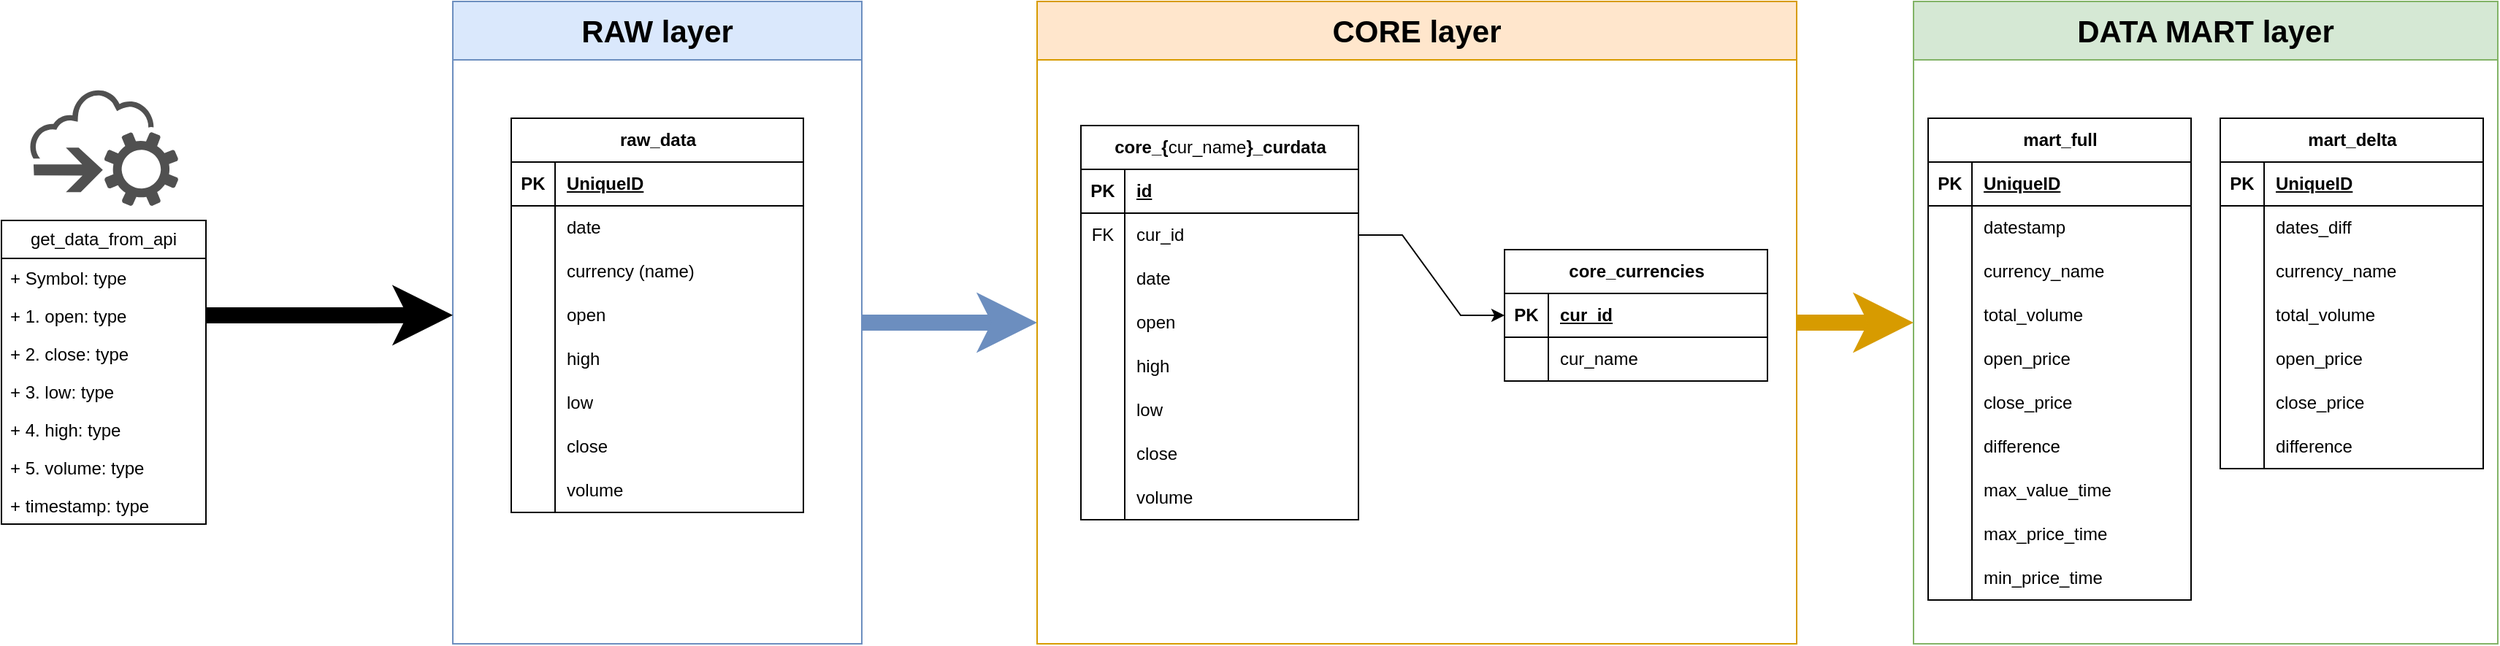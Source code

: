 <mxfile version="22.1.2" type="device">
  <diagram name="Страница — 1" id="b5zz5w-YEEE8z9xOGqKS">
    <mxGraphModel dx="1295" dy="1504" grid="1" gridSize="10" guides="1" tooltips="1" connect="1" arrows="1" fold="1" page="1" pageScale="1" pageWidth="1920" pageHeight="1200" math="0" shadow="0">
      <root>
        <mxCell id="0" />
        <mxCell id="1" parent="0" />
        <mxCell id="YQTd17SHNs6trkJttyia-7" style="edgeStyle=orthogonalEdgeStyle;rounded=0;orthogonalLoop=1;jettySize=auto;html=1;exitX=1;exitY=0.5;exitDx=0;exitDy=0;entryX=0;entryY=0.5;entryDx=0;entryDy=0;strokeWidth=11;fillColor=#dae8fc;strokeColor=#6c8ebf;" parent="1" source="SireVUNRUqu2FQqiMvAA-1" target="SireVUNRUqu2FQqiMvAA-2" edge="1">
          <mxGeometry relative="1" as="geometry" />
        </mxCell>
        <mxCell id="SireVUNRUqu2FQqiMvAA-1" value="&lt;font style=&quot;font-size: 21px;&quot;&gt;RAW layer&lt;/font&gt;" style="swimlane;whiteSpace=wrap;html=1;startSize=40;fillColor=#dae8fc;strokeColor=#6c8ebf;" parent="1" vertex="1">
          <mxGeometry x="400" y="40" width="280" height="440" as="geometry" />
        </mxCell>
        <mxCell id="lc0FMZfwgTsButADoFZ9-5" value="raw_data" style="shape=table;startSize=30;container=1;collapsible=1;childLayout=tableLayout;fixedRows=1;rowLines=0;fontStyle=1;align=center;resizeLast=1;html=1;" vertex="1" parent="SireVUNRUqu2FQqiMvAA-1">
          <mxGeometry x="40" y="80" width="200" height="270" as="geometry" />
        </mxCell>
        <mxCell id="lc0FMZfwgTsButADoFZ9-6" value="" style="shape=tableRow;horizontal=0;startSize=0;swimlaneHead=0;swimlaneBody=0;fillColor=none;collapsible=0;dropTarget=0;points=[[0,0.5],[1,0.5]];portConstraint=eastwest;top=0;left=0;right=0;bottom=1;" vertex="1" parent="lc0FMZfwgTsButADoFZ9-5">
          <mxGeometry y="30" width="200" height="30" as="geometry" />
        </mxCell>
        <mxCell id="lc0FMZfwgTsButADoFZ9-7" value="PK" style="shape=partialRectangle;connectable=0;fillColor=none;top=0;left=0;bottom=0;right=0;fontStyle=1;overflow=hidden;whiteSpace=wrap;html=1;" vertex="1" parent="lc0FMZfwgTsButADoFZ9-6">
          <mxGeometry width="30" height="30" as="geometry">
            <mxRectangle width="30" height="30" as="alternateBounds" />
          </mxGeometry>
        </mxCell>
        <mxCell id="lc0FMZfwgTsButADoFZ9-8" value="UniqueID" style="shape=partialRectangle;connectable=0;fillColor=none;top=0;left=0;bottom=0;right=0;align=left;spacingLeft=6;fontStyle=5;overflow=hidden;whiteSpace=wrap;html=1;" vertex="1" parent="lc0FMZfwgTsButADoFZ9-6">
          <mxGeometry x="30" width="170" height="30" as="geometry">
            <mxRectangle width="170" height="30" as="alternateBounds" />
          </mxGeometry>
        </mxCell>
        <mxCell id="lc0FMZfwgTsButADoFZ9-9" value="" style="shape=tableRow;horizontal=0;startSize=0;swimlaneHead=0;swimlaneBody=0;fillColor=none;collapsible=0;dropTarget=0;points=[[0,0.5],[1,0.5]];portConstraint=eastwest;top=0;left=0;right=0;bottom=0;" vertex="1" parent="lc0FMZfwgTsButADoFZ9-5">
          <mxGeometry y="60" width="200" height="30" as="geometry" />
        </mxCell>
        <mxCell id="lc0FMZfwgTsButADoFZ9-10" value="" style="shape=partialRectangle;connectable=0;fillColor=none;top=0;left=0;bottom=0;right=0;editable=1;overflow=hidden;whiteSpace=wrap;html=1;" vertex="1" parent="lc0FMZfwgTsButADoFZ9-9">
          <mxGeometry width="30" height="30" as="geometry">
            <mxRectangle width="30" height="30" as="alternateBounds" />
          </mxGeometry>
        </mxCell>
        <mxCell id="lc0FMZfwgTsButADoFZ9-11" value="date" style="shape=partialRectangle;connectable=0;fillColor=none;top=0;left=0;bottom=0;right=0;align=left;spacingLeft=6;overflow=hidden;whiteSpace=wrap;html=1;" vertex="1" parent="lc0FMZfwgTsButADoFZ9-9">
          <mxGeometry x="30" width="170" height="30" as="geometry">
            <mxRectangle width="170" height="30" as="alternateBounds" />
          </mxGeometry>
        </mxCell>
        <mxCell id="lc0FMZfwgTsButADoFZ9-12" value="" style="shape=tableRow;horizontal=0;startSize=0;swimlaneHead=0;swimlaneBody=0;fillColor=none;collapsible=0;dropTarget=0;points=[[0,0.5],[1,0.5]];portConstraint=eastwest;top=0;left=0;right=0;bottom=0;" vertex="1" parent="lc0FMZfwgTsButADoFZ9-5">
          <mxGeometry y="90" width="200" height="30" as="geometry" />
        </mxCell>
        <mxCell id="lc0FMZfwgTsButADoFZ9-13" value="" style="shape=partialRectangle;connectable=0;fillColor=none;top=0;left=0;bottom=0;right=0;editable=1;overflow=hidden;whiteSpace=wrap;html=1;" vertex="1" parent="lc0FMZfwgTsButADoFZ9-12">
          <mxGeometry width="30" height="30" as="geometry">
            <mxRectangle width="30" height="30" as="alternateBounds" />
          </mxGeometry>
        </mxCell>
        <mxCell id="lc0FMZfwgTsButADoFZ9-14" value="currency (name)" style="shape=partialRectangle;connectable=0;fillColor=none;top=0;left=0;bottom=0;right=0;align=left;spacingLeft=6;overflow=hidden;whiteSpace=wrap;html=1;" vertex="1" parent="lc0FMZfwgTsButADoFZ9-12">
          <mxGeometry x="30" width="170" height="30" as="geometry">
            <mxRectangle width="170" height="30" as="alternateBounds" />
          </mxGeometry>
        </mxCell>
        <mxCell id="lc0FMZfwgTsButADoFZ9-15" value="" style="shape=tableRow;horizontal=0;startSize=0;swimlaneHead=0;swimlaneBody=0;fillColor=none;collapsible=0;dropTarget=0;points=[[0,0.5],[1,0.5]];portConstraint=eastwest;top=0;left=0;right=0;bottom=0;" vertex="1" parent="lc0FMZfwgTsButADoFZ9-5">
          <mxGeometry y="120" width="200" height="30" as="geometry" />
        </mxCell>
        <mxCell id="lc0FMZfwgTsButADoFZ9-16" value="" style="shape=partialRectangle;connectable=0;fillColor=none;top=0;left=0;bottom=0;right=0;editable=1;overflow=hidden;whiteSpace=wrap;html=1;" vertex="1" parent="lc0FMZfwgTsButADoFZ9-15">
          <mxGeometry width="30" height="30" as="geometry">
            <mxRectangle width="30" height="30" as="alternateBounds" />
          </mxGeometry>
        </mxCell>
        <mxCell id="lc0FMZfwgTsButADoFZ9-17" value="open" style="shape=partialRectangle;connectable=0;fillColor=none;top=0;left=0;bottom=0;right=0;align=left;spacingLeft=6;overflow=hidden;whiteSpace=wrap;html=1;" vertex="1" parent="lc0FMZfwgTsButADoFZ9-15">
          <mxGeometry x="30" width="170" height="30" as="geometry">
            <mxRectangle width="170" height="30" as="alternateBounds" />
          </mxGeometry>
        </mxCell>
        <mxCell id="lc0FMZfwgTsButADoFZ9-18" value="" style="shape=tableRow;horizontal=0;startSize=0;swimlaneHead=0;swimlaneBody=0;fillColor=none;collapsible=0;dropTarget=0;points=[[0,0.5],[1,0.5]];portConstraint=eastwest;top=0;left=0;right=0;bottom=0;" vertex="1" parent="lc0FMZfwgTsButADoFZ9-5">
          <mxGeometry y="150" width="200" height="30" as="geometry" />
        </mxCell>
        <mxCell id="lc0FMZfwgTsButADoFZ9-19" value="" style="shape=partialRectangle;connectable=0;fillColor=none;top=0;left=0;bottom=0;right=0;editable=1;overflow=hidden;whiteSpace=wrap;html=1;" vertex="1" parent="lc0FMZfwgTsButADoFZ9-18">
          <mxGeometry width="30" height="30" as="geometry">
            <mxRectangle width="30" height="30" as="alternateBounds" />
          </mxGeometry>
        </mxCell>
        <mxCell id="lc0FMZfwgTsButADoFZ9-20" value="high" style="shape=partialRectangle;connectable=0;fillColor=none;top=0;left=0;bottom=0;right=0;align=left;spacingLeft=6;overflow=hidden;whiteSpace=wrap;html=1;" vertex="1" parent="lc0FMZfwgTsButADoFZ9-18">
          <mxGeometry x="30" width="170" height="30" as="geometry">
            <mxRectangle width="170" height="30" as="alternateBounds" />
          </mxGeometry>
        </mxCell>
        <mxCell id="lc0FMZfwgTsButADoFZ9-21" value="" style="shape=tableRow;horizontal=0;startSize=0;swimlaneHead=0;swimlaneBody=0;fillColor=none;collapsible=0;dropTarget=0;points=[[0,0.5],[1,0.5]];portConstraint=eastwest;top=0;left=0;right=0;bottom=0;" vertex="1" parent="lc0FMZfwgTsButADoFZ9-5">
          <mxGeometry y="180" width="200" height="30" as="geometry" />
        </mxCell>
        <mxCell id="lc0FMZfwgTsButADoFZ9-22" value="" style="shape=partialRectangle;connectable=0;fillColor=none;top=0;left=0;bottom=0;right=0;editable=1;overflow=hidden;whiteSpace=wrap;html=1;" vertex="1" parent="lc0FMZfwgTsButADoFZ9-21">
          <mxGeometry width="30" height="30" as="geometry">
            <mxRectangle width="30" height="30" as="alternateBounds" />
          </mxGeometry>
        </mxCell>
        <mxCell id="lc0FMZfwgTsButADoFZ9-23" value="low" style="shape=partialRectangle;connectable=0;fillColor=none;top=0;left=0;bottom=0;right=0;align=left;spacingLeft=6;overflow=hidden;whiteSpace=wrap;html=1;" vertex="1" parent="lc0FMZfwgTsButADoFZ9-21">
          <mxGeometry x="30" width="170" height="30" as="geometry">
            <mxRectangle width="170" height="30" as="alternateBounds" />
          </mxGeometry>
        </mxCell>
        <mxCell id="lc0FMZfwgTsButADoFZ9-24" value="" style="shape=tableRow;horizontal=0;startSize=0;swimlaneHead=0;swimlaneBody=0;fillColor=none;collapsible=0;dropTarget=0;points=[[0,0.5],[1,0.5]];portConstraint=eastwest;top=0;left=0;right=0;bottom=0;" vertex="1" parent="lc0FMZfwgTsButADoFZ9-5">
          <mxGeometry y="210" width="200" height="30" as="geometry" />
        </mxCell>
        <mxCell id="lc0FMZfwgTsButADoFZ9-25" value="" style="shape=partialRectangle;connectable=0;fillColor=none;top=0;left=0;bottom=0;right=0;editable=1;overflow=hidden;whiteSpace=wrap;html=1;" vertex="1" parent="lc0FMZfwgTsButADoFZ9-24">
          <mxGeometry width="30" height="30" as="geometry">
            <mxRectangle width="30" height="30" as="alternateBounds" />
          </mxGeometry>
        </mxCell>
        <mxCell id="lc0FMZfwgTsButADoFZ9-26" value="close" style="shape=partialRectangle;connectable=0;fillColor=none;top=0;left=0;bottom=0;right=0;align=left;spacingLeft=6;overflow=hidden;whiteSpace=wrap;html=1;" vertex="1" parent="lc0FMZfwgTsButADoFZ9-24">
          <mxGeometry x="30" width="170" height="30" as="geometry">
            <mxRectangle width="170" height="30" as="alternateBounds" />
          </mxGeometry>
        </mxCell>
        <mxCell id="lc0FMZfwgTsButADoFZ9-27" value="" style="shape=tableRow;horizontal=0;startSize=0;swimlaneHead=0;swimlaneBody=0;fillColor=none;collapsible=0;dropTarget=0;points=[[0,0.5],[1,0.5]];portConstraint=eastwest;top=0;left=0;right=0;bottom=0;" vertex="1" parent="lc0FMZfwgTsButADoFZ9-5">
          <mxGeometry y="240" width="200" height="30" as="geometry" />
        </mxCell>
        <mxCell id="lc0FMZfwgTsButADoFZ9-28" value="" style="shape=partialRectangle;connectable=0;fillColor=none;top=0;left=0;bottom=0;right=0;editable=1;overflow=hidden;whiteSpace=wrap;html=1;" vertex="1" parent="lc0FMZfwgTsButADoFZ9-27">
          <mxGeometry width="30" height="30" as="geometry">
            <mxRectangle width="30" height="30" as="alternateBounds" />
          </mxGeometry>
        </mxCell>
        <mxCell id="lc0FMZfwgTsButADoFZ9-29" value="volume" style="shape=partialRectangle;connectable=0;fillColor=none;top=0;left=0;bottom=0;right=0;align=left;spacingLeft=6;overflow=hidden;whiteSpace=wrap;html=1;" vertex="1" parent="lc0FMZfwgTsButADoFZ9-27">
          <mxGeometry x="30" width="170" height="30" as="geometry">
            <mxRectangle width="170" height="30" as="alternateBounds" />
          </mxGeometry>
        </mxCell>
        <mxCell id="YQTd17SHNs6trkJttyia-8" style="edgeStyle=orthogonalEdgeStyle;rounded=0;orthogonalLoop=1;jettySize=auto;html=1;exitX=1;exitY=0.5;exitDx=0;exitDy=0;entryX=0;entryY=0.5;entryDx=0;entryDy=0;fillColor=#ffe6cc;strokeColor=#d79b00;strokeWidth=11;" parent="1" source="SireVUNRUqu2FQqiMvAA-2" target="SireVUNRUqu2FQqiMvAA-3" edge="1">
          <mxGeometry relative="1" as="geometry" />
        </mxCell>
        <mxCell id="SireVUNRUqu2FQqiMvAA-2" value="&lt;font style=&quot;font-size: 21px;&quot;&gt;CORE layer&lt;/font&gt;" style="swimlane;whiteSpace=wrap;html=1;startSize=40;fillColor=#ffe6cc;strokeColor=#d79b00;" parent="1" vertex="1">
          <mxGeometry x="800" y="40" width="520" height="440" as="geometry" />
        </mxCell>
        <mxCell id="lc0FMZfwgTsButADoFZ9-30" value="core_currencies" style="shape=table;startSize=30;container=1;collapsible=1;childLayout=tableLayout;fixedRows=1;rowLines=0;fontStyle=1;align=center;resizeLast=1;html=1;" vertex="1" parent="SireVUNRUqu2FQqiMvAA-2">
          <mxGeometry x="320" y="170" width="180" height="90" as="geometry" />
        </mxCell>
        <mxCell id="lc0FMZfwgTsButADoFZ9-31" value="" style="shape=tableRow;horizontal=0;startSize=0;swimlaneHead=0;swimlaneBody=0;fillColor=none;collapsible=0;dropTarget=0;points=[[0,0.5],[1,0.5]];portConstraint=eastwest;top=0;left=0;right=0;bottom=1;" vertex="1" parent="lc0FMZfwgTsButADoFZ9-30">
          <mxGeometry y="30" width="180" height="30" as="geometry" />
        </mxCell>
        <mxCell id="lc0FMZfwgTsButADoFZ9-32" value="PK" style="shape=partialRectangle;connectable=0;fillColor=none;top=0;left=0;bottom=0;right=0;fontStyle=1;overflow=hidden;whiteSpace=wrap;html=1;" vertex="1" parent="lc0FMZfwgTsButADoFZ9-31">
          <mxGeometry width="30" height="30" as="geometry">
            <mxRectangle width="30" height="30" as="alternateBounds" />
          </mxGeometry>
        </mxCell>
        <mxCell id="lc0FMZfwgTsButADoFZ9-33" value="cur_id" style="shape=partialRectangle;connectable=0;fillColor=none;top=0;left=0;bottom=0;right=0;align=left;spacingLeft=6;fontStyle=5;overflow=hidden;whiteSpace=wrap;html=1;" vertex="1" parent="lc0FMZfwgTsButADoFZ9-31">
          <mxGeometry x="30" width="150" height="30" as="geometry">
            <mxRectangle width="150" height="30" as="alternateBounds" />
          </mxGeometry>
        </mxCell>
        <mxCell id="lc0FMZfwgTsButADoFZ9-34" value="" style="shape=tableRow;horizontal=0;startSize=0;swimlaneHead=0;swimlaneBody=0;fillColor=none;collapsible=0;dropTarget=0;points=[[0,0.5],[1,0.5]];portConstraint=eastwest;top=0;left=0;right=0;bottom=0;" vertex="1" parent="lc0FMZfwgTsButADoFZ9-30">
          <mxGeometry y="60" width="180" height="30" as="geometry" />
        </mxCell>
        <mxCell id="lc0FMZfwgTsButADoFZ9-35" value="" style="shape=partialRectangle;connectable=0;fillColor=none;top=0;left=0;bottom=0;right=0;editable=1;overflow=hidden;whiteSpace=wrap;html=1;" vertex="1" parent="lc0FMZfwgTsButADoFZ9-34">
          <mxGeometry width="30" height="30" as="geometry">
            <mxRectangle width="30" height="30" as="alternateBounds" />
          </mxGeometry>
        </mxCell>
        <mxCell id="lc0FMZfwgTsButADoFZ9-36" value="cur_name" style="shape=partialRectangle;connectable=0;fillColor=none;top=0;left=0;bottom=0;right=0;align=left;spacingLeft=6;overflow=hidden;whiteSpace=wrap;html=1;" vertex="1" parent="lc0FMZfwgTsButADoFZ9-34">
          <mxGeometry x="30" width="150" height="30" as="geometry">
            <mxRectangle width="150" height="30" as="alternateBounds" />
          </mxGeometry>
        </mxCell>
        <mxCell id="lc0FMZfwgTsButADoFZ9-43" value="core_{&lt;span style=&quot;font-weight: normal;&quot;&gt;cur_name&lt;/span&gt;}_curdata" style="shape=table;startSize=30;container=1;collapsible=1;childLayout=tableLayout;fixedRows=1;rowLines=0;fontStyle=1;align=center;resizeLast=1;html=1;" vertex="1" parent="SireVUNRUqu2FQqiMvAA-2">
          <mxGeometry x="30" y="85" width="190" height="270" as="geometry" />
        </mxCell>
        <mxCell id="lc0FMZfwgTsButADoFZ9-44" value="" style="shape=tableRow;horizontal=0;startSize=0;swimlaneHead=0;swimlaneBody=0;fillColor=none;collapsible=0;dropTarget=0;points=[[0,0.5],[1,0.5]];portConstraint=eastwest;top=0;left=0;right=0;bottom=1;" vertex="1" parent="lc0FMZfwgTsButADoFZ9-43">
          <mxGeometry y="30" width="190" height="30" as="geometry" />
        </mxCell>
        <mxCell id="lc0FMZfwgTsButADoFZ9-45" value="PK" style="shape=partialRectangle;connectable=0;fillColor=none;top=0;left=0;bottom=0;right=0;fontStyle=1;overflow=hidden;whiteSpace=wrap;html=1;" vertex="1" parent="lc0FMZfwgTsButADoFZ9-44">
          <mxGeometry width="30" height="30" as="geometry">
            <mxRectangle width="30" height="30" as="alternateBounds" />
          </mxGeometry>
        </mxCell>
        <mxCell id="lc0FMZfwgTsButADoFZ9-46" value="id" style="shape=partialRectangle;connectable=0;fillColor=none;top=0;left=0;bottom=0;right=0;align=left;spacingLeft=6;fontStyle=5;overflow=hidden;whiteSpace=wrap;html=1;" vertex="1" parent="lc0FMZfwgTsButADoFZ9-44">
          <mxGeometry x="30" width="160" height="30" as="geometry">
            <mxRectangle width="160" height="30" as="alternateBounds" />
          </mxGeometry>
        </mxCell>
        <mxCell id="lc0FMZfwgTsButADoFZ9-47" value="" style="shape=tableRow;horizontal=0;startSize=0;swimlaneHead=0;swimlaneBody=0;fillColor=none;collapsible=0;dropTarget=0;points=[[0,0.5],[1,0.5]];portConstraint=eastwest;top=0;left=0;right=0;bottom=0;" vertex="1" parent="lc0FMZfwgTsButADoFZ9-43">
          <mxGeometry y="60" width="190" height="30" as="geometry" />
        </mxCell>
        <mxCell id="lc0FMZfwgTsButADoFZ9-48" value="FK" style="shape=partialRectangle;connectable=0;fillColor=none;top=0;left=0;bottom=0;right=0;editable=1;overflow=hidden;whiteSpace=wrap;html=1;" vertex="1" parent="lc0FMZfwgTsButADoFZ9-47">
          <mxGeometry width="30" height="30" as="geometry">
            <mxRectangle width="30" height="30" as="alternateBounds" />
          </mxGeometry>
        </mxCell>
        <mxCell id="lc0FMZfwgTsButADoFZ9-49" value="cur_id" style="shape=partialRectangle;connectable=0;fillColor=none;top=0;left=0;bottom=0;right=0;align=left;spacingLeft=6;overflow=hidden;whiteSpace=wrap;html=1;" vertex="1" parent="lc0FMZfwgTsButADoFZ9-47">
          <mxGeometry x="30" width="160" height="30" as="geometry">
            <mxRectangle width="160" height="30" as="alternateBounds" />
          </mxGeometry>
        </mxCell>
        <mxCell id="lc0FMZfwgTsButADoFZ9-50" value="" style="shape=tableRow;horizontal=0;startSize=0;swimlaneHead=0;swimlaneBody=0;fillColor=none;collapsible=0;dropTarget=0;points=[[0,0.5],[1,0.5]];portConstraint=eastwest;top=0;left=0;right=0;bottom=0;" vertex="1" parent="lc0FMZfwgTsButADoFZ9-43">
          <mxGeometry y="90" width="190" height="30" as="geometry" />
        </mxCell>
        <mxCell id="lc0FMZfwgTsButADoFZ9-51" value="" style="shape=partialRectangle;connectable=0;fillColor=none;top=0;left=0;bottom=0;right=0;editable=1;overflow=hidden;whiteSpace=wrap;html=1;" vertex="1" parent="lc0FMZfwgTsButADoFZ9-50">
          <mxGeometry width="30" height="30" as="geometry">
            <mxRectangle width="30" height="30" as="alternateBounds" />
          </mxGeometry>
        </mxCell>
        <mxCell id="lc0FMZfwgTsButADoFZ9-52" value="date" style="shape=partialRectangle;connectable=0;fillColor=none;top=0;left=0;bottom=0;right=0;align=left;spacingLeft=6;overflow=hidden;whiteSpace=wrap;html=1;" vertex="1" parent="lc0FMZfwgTsButADoFZ9-50">
          <mxGeometry x="30" width="160" height="30" as="geometry">
            <mxRectangle width="160" height="30" as="alternateBounds" />
          </mxGeometry>
        </mxCell>
        <mxCell id="lc0FMZfwgTsButADoFZ9-53" value="" style="shape=tableRow;horizontal=0;startSize=0;swimlaneHead=0;swimlaneBody=0;fillColor=none;collapsible=0;dropTarget=0;points=[[0,0.5],[1,0.5]];portConstraint=eastwest;top=0;left=0;right=0;bottom=0;" vertex="1" parent="lc0FMZfwgTsButADoFZ9-43">
          <mxGeometry y="120" width="190" height="30" as="geometry" />
        </mxCell>
        <mxCell id="lc0FMZfwgTsButADoFZ9-54" value="" style="shape=partialRectangle;connectable=0;fillColor=none;top=0;left=0;bottom=0;right=0;editable=1;overflow=hidden;whiteSpace=wrap;html=1;" vertex="1" parent="lc0FMZfwgTsButADoFZ9-53">
          <mxGeometry width="30" height="30" as="geometry">
            <mxRectangle width="30" height="30" as="alternateBounds" />
          </mxGeometry>
        </mxCell>
        <mxCell id="lc0FMZfwgTsButADoFZ9-55" value="open" style="shape=partialRectangle;connectable=0;fillColor=none;top=0;left=0;bottom=0;right=0;align=left;spacingLeft=6;overflow=hidden;whiteSpace=wrap;html=1;" vertex="1" parent="lc0FMZfwgTsButADoFZ9-53">
          <mxGeometry x="30" width="160" height="30" as="geometry">
            <mxRectangle width="160" height="30" as="alternateBounds" />
          </mxGeometry>
        </mxCell>
        <mxCell id="lc0FMZfwgTsButADoFZ9-56" value="" style="shape=tableRow;horizontal=0;startSize=0;swimlaneHead=0;swimlaneBody=0;fillColor=none;collapsible=0;dropTarget=0;points=[[0,0.5],[1,0.5]];portConstraint=eastwest;top=0;left=0;right=0;bottom=0;" vertex="1" parent="lc0FMZfwgTsButADoFZ9-43">
          <mxGeometry y="150" width="190" height="30" as="geometry" />
        </mxCell>
        <mxCell id="lc0FMZfwgTsButADoFZ9-57" value="" style="shape=partialRectangle;connectable=0;fillColor=none;top=0;left=0;bottom=0;right=0;editable=1;overflow=hidden;whiteSpace=wrap;html=1;" vertex="1" parent="lc0FMZfwgTsButADoFZ9-56">
          <mxGeometry width="30" height="30" as="geometry">
            <mxRectangle width="30" height="30" as="alternateBounds" />
          </mxGeometry>
        </mxCell>
        <mxCell id="lc0FMZfwgTsButADoFZ9-58" value="high" style="shape=partialRectangle;connectable=0;fillColor=none;top=0;left=0;bottom=0;right=0;align=left;spacingLeft=6;overflow=hidden;whiteSpace=wrap;html=1;" vertex="1" parent="lc0FMZfwgTsButADoFZ9-56">
          <mxGeometry x="30" width="160" height="30" as="geometry">
            <mxRectangle width="160" height="30" as="alternateBounds" />
          </mxGeometry>
        </mxCell>
        <mxCell id="lc0FMZfwgTsButADoFZ9-59" value="" style="shape=tableRow;horizontal=0;startSize=0;swimlaneHead=0;swimlaneBody=0;fillColor=none;collapsible=0;dropTarget=0;points=[[0,0.5],[1,0.5]];portConstraint=eastwest;top=0;left=0;right=0;bottom=0;" vertex="1" parent="lc0FMZfwgTsButADoFZ9-43">
          <mxGeometry y="180" width="190" height="30" as="geometry" />
        </mxCell>
        <mxCell id="lc0FMZfwgTsButADoFZ9-60" value="" style="shape=partialRectangle;connectable=0;fillColor=none;top=0;left=0;bottom=0;right=0;editable=1;overflow=hidden;whiteSpace=wrap;html=1;" vertex="1" parent="lc0FMZfwgTsButADoFZ9-59">
          <mxGeometry width="30" height="30" as="geometry">
            <mxRectangle width="30" height="30" as="alternateBounds" />
          </mxGeometry>
        </mxCell>
        <mxCell id="lc0FMZfwgTsButADoFZ9-61" value="low" style="shape=partialRectangle;connectable=0;fillColor=none;top=0;left=0;bottom=0;right=0;align=left;spacingLeft=6;overflow=hidden;whiteSpace=wrap;html=1;" vertex="1" parent="lc0FMZfwgTsButADoFZ9-59">
          <mxGeometry x="30" width="160" height="30" as="geometry">
            <mxRectangle width="160" height="30" as="alternateBounds" />
          </mxGeometry>
        </mxCell>
        <mxCell id="lc0FMZfwgTsButADoFZ9-62" value="" style="shape=tableRow;horizontal=0;startSize=0;swimlaneHead=0;swimlaneBody=0;fillColor=none;collapsible=0;dropTarget=0;points=[[0,0.5],[1,0.5]];portConstraint=eastwest;top=0;left=0;right=0;bottom=0;" vertex="1" parent="lc0FMZfwgTsButADoFZ9-43">
          <mxGeometry y="210" width="190" height="30" as="geometry" />
        </mxCell>
        <mxCell id="lc0FMZfwgTsButADoFZ9-63" value="" style="shape=partialRectangle;connectable=0;fillColor=none;top=0;left=0;bottom=0;right=0;editable=1;overflow=hidden;whiteSpace=wrap;html=1;" vertex="1" parent="lc0FMZfwgTsButADoFZ9-62">
          <mxGeometry width="30" height="30" as="geometry">
            <mxRectangle width="30" height="30" as="alternateBounds" />
          </mxGeometry>
        </mxCell>
        <mxCell id="lc0FMZfwgTsButADoFZ9-64" value="close" style="shape=partialRectangle;connectable=0;fillColor=none;top=0;left=0;bottom=0;right=0;align=left;spacingLeft=6;overflow=hidden;whiteSpace=wrap;html=1;" vertex="1" parent="lc0FMZfwgTsButADoFZ9-62">
          <mxGeometry x="30" width="160" height="30" as="geometry">
            <mxRectangle width="160" height="30" as="alternateBounds" />
          </mxGeometry>
        </mxCell>
        <mxCell id="lc0FMZfwgTsButADoFZ9-65" value="" style="shape=tableRow;horizontal=0;startSize=0;swimlaneHead=0;swimlaneBody=0;fillColor=none;collapsible=0;dropTarget=0;points=[[0,0.5],[1,0.5]];portConstraint=eastwest;top=0;left=0;right=0;bottom=0;" vertex="1" parent="lc0FMZfwgTsButADoFZ9-43">
          <mxGeometry y="240" width="190" height="30" as="geometry" />
        </mxCell>
        <mxCell id="lc0FMZfwgTsButADoFZ9-66" value="" style="shape=partialRectangle;connectable=0;fillColor=none;top=0;left=0;bottom=0;right=0;editable=1;overflow=hidden;whiteSpace=wrap;html=1;" vertex="1" parent="lc0FMZfwgTsButADoFZ9-65">
          <mxGeometry width="30" height="30" as="geometry">
            <mxRectangle width="30" height="30" as="alternateBounds" />
          </mxGeometry>
        </mxCell>
        <mxCell id="lc0FMZfwgTsButADoFZ9-67" value="volume" style="shape=partialRectangle;connectable=0;fillColor=none;top=0;left=0;bottom=0;right=0;align=left;spacingLeft=6;overflow=hidden;whiteSpace=wrap;html=1;" vertex="1" parent="lc0FMZfwgTsButADoFZ9-65">
          <mxGeometry x="30" width="160" height="30" as="geometry">
            <mxRectangle width="160" height="30" as="alternateBounds" />
          </mxGeometry>
        </mxCell>
        <mxCell id="lc0FMZfwgTsButADoFZ9-68" style="edgeStyle=entityRelationEdgeStyle;rounded=0;orthogonalLoop=1;jettySize=auto;html=1;exitX=1;exitY=0.5;exitDx=0;exitDy=0;entryX=0;entryY=0.5;entryDx=0;entryDy=0;" edge="1" parent="SireVUNRUqu2FQqiMvAA-2" source="lc0FMZfwgTsButADoFZ9-47" target="lc0FMZfwgTsButADoFZ9-31">
          <mxGeometry relative="1" as="geometry" />
        </mxCell>
        <mxCell id="SireVUNRUqu2FQqiMvAA-3" value="&lt;font style=&quot;font-size: 21px;&quot;&gt;DATA MART layer&lt;/font&gt;" style="swimlane;whiteSpace=wrap;html=1;startSize=40;fillColor=#d5e8d4;strokeColor=#82b366;" parent="1" vertex="1">
          <mxGeometry x="1400" y="40" width="400" height="440" as="geometry" />
        </mxCell>
        <mxCell id="lc0FMZfwgTsButADoFZ9-69" value="mart_full" style="shape=table;startSize=30;container=1;collapsible=1;childLayout=tableLayout;fixedRows=1;rowLines=0;fontStyle=1;align=center;resizeLast=1;html=1;" vertex="1" parent="SireVUNRUqu2FQqiMvAA-3">
          <mxGeometry x="10" y="80" width="180" height="330" as="geometry" />
        </mxCell>
        <mxCell id="lc0FMZfwgTsButADoFZ9-70" value="" style="shape=tableRow;horizontal=0;startSize=0;swimlaneHead=0;swimlaneBody=0;fillColor=none;collapsible=0;dropTarget=0;points=[[0,0.5],[1,0.5]];portConstraint=eastwest;top=0;left=0;right=0;bottom=1;" vertex="1" parent="lc0FMZfwgTsButADoFZ9-69">
          <mxGeometry y="30" width="180" height="30" as="geometry" />
        </mxCell>
        <mxCell id="lc0FMZfwgTsButADoFZ9-71" value="PK" style="shape=partialRectangle;connectable=0;fillColor=none;top=0;left=0;bottom=0;right=0;fontStyle=1;overflow=hidden;whiteSpace=wrap;html=1;" vertex="1" parent="lc0FMZfwgTsButADoFZ9-70">
          <mxGeometry width="30" height="30" as="geometry">
            <mxRectangle width="30" height="30" as="alternateBounds" />
          </mxGeometry>
        </mxCell>
        <mxCell id="lc0FMZfwgTsButADoFZ9-72" value="UniqueID" style="shape=partialRectangle;connectable=0;fillColor=none;top=0;left=0;bottom=0;right=0;align=left;spacingLeft=6;fontStyle=5;overflow=hidden;whiteSpace=wrap;html=1;" vertex="1" parent="lc0FMZfwgTsButADoFZ9-70">
          <mxGeometry x="30" width="150" height="30" as="geometry">
            <mxRectangle width="150" height="30" as="alternateBounds" />
          </mxGeometry>
        </mxCell>
        <mxCell id="lc0FMZfwgTsButADoFZ9-73" value="" style="shape=tableRow;horizontal=0;startSize=0;swimlaneHead=0;swimlaneBody=0;fillColor=none;collapsible=0;dropTarget=0;points=[[0,0.5],[1,0.5]];portConstraint=eastwest;top=0;left=0;right=0;bottom=0;" vertex="1" parent="lc0FMZfwgTsButADoFZ9-69">
          <mxGeometry y="60" width="180" height="30" as="geometry" />
        </mxCell>
        <mxCell id="lc0FMZfwgTsButADoFZ9-74" value="" style="shape=partialRectangle;connectable=0;fillColor=none;top=0;left=0;bottom=0;right=0;editable=1;overflow=hidden;whiteSpace=wrap;html=1;" vertex="1" parent="lc0FMZfwgTsButADoFZ9-73">
          <mxGeometry width="30" height="30" as="geometry">
            <mxRectangle width="30" height="30" as="alternateBounds" />
          </mxGeometry>
        </mxCell>
        <mxCell id="lc0FMZfwgTsButADoFZ9-75" value="datestamp" style="shape=partialRectangle;connectable=0;fillColor=none;top=0;left=0;bottom=0;right=0;align=left;spacingLeft=6;overflow=hidden;whiteSpace=wrap;html=1;" vertex="1" parent="lc0FMZfwgTsButADoFZ9-73">
          <mxGeometry x="30" width="150" height="30" as="geometry">
            <mxRectangle width="150" height="30" as="alternateBounds" />
          </mxGeometry>
        </mxCell>
        <mxCell id="lc0FMZfwgTsButADoFZ9-76" value="" style="shape=tableRow;horizontal=0;startSize=0;swimlaneHead=0;swimlaneBody=0;fillColor=none;collapsible=0;dropTarget=0;points=[[0,0.5],[1,0.5]];portConstraint=eastwest;top=0;left=0;right=0;bottom=0;" vertex="1" parent="lc0FMZfwgTsButADoFZ9-69">
          <mxGeometry y="90" width="180" height="30" as="geometry" />
        </mxCell>
        <mxCell id="lc0FMZfwgTsButADoFZ9-77" value="" style="shape=partialRectangle;connectable=0;fillColor=none;top=0;left=0;bottom=0;right=0;editable=1;overflow=hidden;whiteSpace=wrap;html=1;" vertex="1" parent="lc0FMZfwgTsButADoFZ9-76">
          <mxGeometry width="30" height="30" as="geometry">
            <mxRectangle width="30" height="30" as="alternateBounds" />
          </mxGeometry>
        </mxCell>
        <mxCell id="lc0FMZfwgTsButADoFZ9-78" value="currency_name" style="shape=partialRectangle;connectable=0;fillColor=none;top=0;left=0;bottom=0;right=0;align=left;spacingLeft=6;overflow=hidden;whiteSpace=wrap;html=1;" vertex="1" parent="lc0FMZfwgTsButADoFZ9-76">
          <mxGeometry x="30" width="150" height="30" as="geometry">
            <mxRectangle width="150" height="30" as="alternateBounds" />
          </mxGeometry>
        </mxCell>
        <mxCell id="lc0FMZfwgTsButADoFZ9-79" value="" style="shape=tableRow;horizontal=0;startSize=0;swimlaneHead=0;swimlaneBody=0;fillColor=none;collapsible=0;dropTarget=0;points=[[0,0.5],[1,0.5]];portConstraint=eastwest;top=0;left=0;right=0;bottom=0;" vertex="1" parent="lc0FMZfwgTsButADoFZ9-69">
          <mxGeometry y="120" width="180" height="30" as="geometry" />
        </mxCell>
        <mxCell id="lc0FMZfwgTsButADoFZ9-80" value="" style="shape=partialRectangle;connectable=0;fillColor=none;top=0;left=0;bottom=0;right=0;editable=1;overflow=hidden;whiteSpace=wrap;html=1;" vertex="1" parent="lc0FMZfwgTsButADoFZ9-79">
          <mxGeometry width="30" height="30" as="geometry">
            <mxRectangle width="30" height="30" as="alternateBounds" />
          </mxGeometry>
        </mxCell>
        <mxCell id="lc0FMZfwgTsButADoFZ9-81" value="total_volume" style="shape=partialRectangle;connectable=0;fillColor=none;top=0;left=0;bottom=0;right=0;align=left;spacingLeft=6;overflow=hidden;whiteSpace=wrap;html=1;" vertex="1" parent="lc0FMZfwgTsButADoFZ9-79">
          <mxGeometry x="30" width="150" height="30" as="geometry">
            <mxRectangle width="150" height="30" as="alternateBounds" />
          </mxGeometry>
        </mxCell>
        <mxCell id="lc0FMZfwgTsButADoFZ9-82" value="" style="shape=tableRow;horizontal=0;startSize=0;swimlaneHead=0;swimlaneBody=0;fillColor=none;collapsible=0;dropTarget=0;points=[[0,0.5],[1,0.5]];portConstraint=eastwest;top=0;left=0;right=0;bottom=0;" vertex="1" parent="lc0FMZfwgTsButADoFZ9-69">
          <mxGeometry y="150" width="180" height="30" as="geometry" />
        </mxCell>
        <mxCell id="lc0FMZfwgTsButADoFZ9-83" value="" style="shape=partialRectangle;connectable=0;fillColor=none;top=0;left=0;bottom=0;right=0;editable=1;overflow=hidden;whiteSpace=wrap;html=1;" vertex="1" parent="lc0FMZfwgTsButADoFZ9-82">
          <mxGeometry width="30" height="30" as="geometry">
            <mxRectangle width="30" height="30" as="alternateBounds" />
          </mxGeometry>
        </mxCell>
        <mxCell id="lc0FMZfwgTsButADoFZ9-84" value="open_price" style="shape=partialRectangle;connectable=0;fillColor=none;top=0;left=0;bottom=0;right=0;align=left;spacingLeft=6;overflow=hidden;whiteSpace=wrap;html=1;" vertex="1" parent="lc0FMZfwgTsButADoFZ9-82">
          <mxGeometry x="30" width="150" height="30" as="geometry">
            <mxRectangle width="150" height="30" as="alternateBounds" />
          </mxGeometry>
        </mxCell>
        <mxCell id="lc0FMZfwgTsButADoFZ9-85" value="" style="shape=tableRow;horizontal=0;startSize=0;swimlaneHead=0;swimlaneBody=0;fillColor=none;collapsible=0;dropTarget=0;points=[[0,0.5],[1,0.5]];portConstraint=eastwest;top=0;left=0;right=0;bottom=0;" vertex="1" parent="lc0FMZfwgTsButADoFZ9-69">
          <mxGeometry y="180" width="180" height="30" as="geometry" />
        </mxCell>
        <mxCell id="lc0FMZfwgTsButADoFZ9-86" value="" style="shape=partialRectangle;connectable=0;fillColor=none;top=0;left=0;bottom=0;right=0;editable=1;overflow=hidden;whiteSpace=wrap;html=1;" vertex="1" parent="lc0FMZfwgTsButADoFZ9-85">
          <mxGeometry width="30" height="30" as="geometry">
            <mxRectangle width="30" height="30" as="alternateBounds" />
          </mxGeometry>
        </mxCell>
        <mxCell id="lc0FMZfwgTsButADoFZ9-87" value="close_price" style="shape=partialRectangle;connectable=0;fillColor=none;top=0;left=0;bottom=0;right=0;align=left;spacingLeft=6;overflow=hidden;whiteSpace=wrap;html=1;" vertex="1" parent="lc0FMZfwgTsButADoFZ9-85">
          <mxGeometry x="30" width="150" height="30" as="geometry">
            <mxRectangle width="150" height="30" as="alternateBounds" />
          </mxGeometry>
        </mxCell>
        <mxCell id="lc0FMZfwgTsButADoFZ9-88" value="" style="shape=tableRow;horizontal=0;startSize=0;swimlaneHead=0;swimlaneBody=0;fillColor=none;collapsible=0;dropTarget=0;points=[[0,0.5],[1,0.5]];portConstraint=eastwest;top=0;left=0;right=0;bottom=0;" vertex="1" parent="lc0FMZfwgTsButADoFZ9-69">
          <mxGeometry y="210" width="180" height="30" as="geometry" />
        </mxCell>
        <mxCell id="lc0FMZfwgTsButADoFZ9-89" value="" style="shape=partialRectangle;connectable=0;fillColor=none;top=0;left=0;bottom=0;right=0;editable=1;overflow=hidden;whiteSpace=wrap;html=1;" vertex="1" parent="lc0FMZfwgTsButADoFZ9-88">
          <mxGeometry width="30" height="30" as="geometry">
            <mxRectangle width="30" height="30" as="alternateBounds" />
          </mxGeometry>
        </mxCell>
        <mxCell id="lc0FMZfwgTsButADoFZ9-90" value="difference" style="shape=partialRectangle;connectable=0;fillColor=none;top=0;left=0;bottom=0;right=0;align=left;spacingLeft=6;overflow=hidden;whiteSpace=wrap;html=1;" vertex="1" parent="lc0FMZfwgTsButADoFZ9-88">
          <mxGeometry x="30" width="150" height="30" as="geometry">
            <mxRectangle width="150" height="30" as="alternateBounds" />
          </mxGeometry>
        </mxCell>
        <mxCell id="lc0FMZfwgTsButADoFZ9-91" value="" style="shape=tableRow;horizontal=0;startSize=0;swimlaneHead=0;swimlaneBody=0;fillColor=none;collapsible=0;dropTarget=0;points=[[0,0.5],[1,0.5]];portConstraint=eastwest;top=0;left=0;right=0;bottom=0;" vertex="1" parent="lc0FMZfwgTsButADoFZ9-69">
          <mxGeometry y="240" width="180" height="30" as="geometry" />
        </mxCell>
        <mxCell id="lc0FMZfwgTsButADoFZ9-92" value="" style="shape=partialRectangle;connectable=0;fillColor=none;top=0;left=0;bottom=0;right=0;editable=1;overflow=hidden;whiteSpace=wrap;html=1;" vertex="1" parent="lc0FMZfwgTsButADoFZ9-91">
          <mxGeometry width="30" height="30" as="geometry">
            <mxRectangle width="30" height="30" as="alternateBounds" />
          </mxGeometry>
        </mxCell>
        <mxCell id="lc0FMZfwgTsButADoFZ9-93" value="max_value_time" style="shape=partialRectangle;connectable=0;fillColor=none;top=0;left=0;bottom=0;right=0;align=left;spacingLeft=6;overflow=hidden;whiteSpace=wrap;html=1;" vertex="1" parent="lc0FMZfwgTsButADoFZ9-91">
          <mxGeometry x="30" width="150" height="30" as="geometry">
            <mxRectangle width="150" height="30" as="alternateBounds" />
          </mxGeometry>
        </mxCell>
        <mxCell id="lc0FMZfwgTsButADoFZ9-94" value="" style="shape=tableRow;horizontal=0;startSize=0;swimlaneHead=0;swimlaneBody=0;fillColor=none;collapsible=0;dropTarget=0;points=[[0,0.5],[1,0.5]];portConstraint=eastwest;top=0;left=0;right=0;bottom=0;" vertex="1" parent="lc0FMZfwgTsButADoFZ9-69">
          <mxGeometry y="270" width="180" height="30" as="geometry" />
        </mxCell>
        <mxCell id="lc0FMZfwgTsButADoFZ9-95" value="" style="shape=partialRectangle;connectable=0;fillColor=none;top=0;left=0;bottom=0;right=0;editable=1;overflow=hidden;whiteSpace=wrap;html=1;" vertex="1" parent="lc0FMZfwgTsButADoFZ9-94">
          <mxGeometry width="30" height="30" as="geometry">
            <mxRectangle width="30" height="30" as="alternateBounds" />
          </mxGeometry>
        </mxCell>
        <mxCell id="lc0FMZfwgTsButADoFZ9-96" value="max_price_time" style="shape=partialRectangle;connectable=0;fillColor=none;top=0;left=0;bottom=0;right=0;align=left;spacingLeft=6;overflow=hidden;whiteSpace=wrap;html=1;" vertex="1" parent="lc0FMZfwgTsButADoFZ9-94">
          <mxGeometry x="30" width="150" height="30" as="geometry">
            <mxRectangle width="150" height="30" as="alternateBounds" />
          </mxGeometry>
        </mxCell>
        <mxCell id="lc0FMZfwgTsButADoFZ9-97" value="" style="shape=tableRow;horizontal=0;startSize=0;swimlaneHead=0;swimlaneBody=0;fillColor=none;collapsible=0;dropTarget=0;points=[[0,0.5],[1,0.5]];portConstraint=eastwest;top=0;left=0;right=0;bottom=0;" vertex="1" parent="lc0FMZfwgTsButADoFZ9-69">
          <mxGeometry y="300" width="180" height="30" as="geometry" />
        </mxCell>
        <mxCell id="lc0FMZfwgTsButADoFZ9-98" value="" style="shape=partialRectangle;connectable=0;fillColor=none;top=0;left=0;bottom=0;right=0;editable=1;overflow=hidden;whiteSpace=wrap;html=1;" vertex="1" parent="lc0FMZfwgTsButADoFZ9-97">
          <mxGeometry width="30" height="30" as="geometry">
            <mxRectangle width="30" height="30" as="alternateBounds" />
          </mxGeometry>
        </mxCell>
        <mxCell id="lc0FMZfwgTsButADoFZ9-99" value="min_price_time" style="shape=partialRectangle;connectable=0;fillColor=none;top=0;left=0;bottom=0;right=0;align=left;spacingLeft=6;overflow=hidden;whiteSpace=wrap;html=1;" vertex="1" parent="lc0FMZfwgTsButADoFZ9-97">
          <mxGeometry x="30" width="150" height="30" as="geometry">
            <mxRectangle width="150" height="30" as="alternateBounds" />
          </mxGeometry>
        </mxCell>
        <mxCell id="lc0FMZfwgTsButADoFZ9-100" value="mart_delta" style="shape=table;startSize=30;container=1;collapsible=1;childLayout=tableLayout;fixedRows=1;rowLines=0;fontStyle=1;align=center;resizeLast=1;html=1;" vertex="1" parent="SireVUNRUqu2FQqiMvAA-3">
          <mxGeometry x="210" y="80" width="180" height="240" as="geometry" />
        </mxCell>
        <mxCell id="lc0FMZfwgTsButADoFZ9-101" value="" style="shape=tableRow;horizontal=0;startSize=0;swimlaneHead=0;swimlaneBody=0;fillColor=none;collapsible=0;dropTarget=0;points=[[0,0.5],[1,0.5]];portConstraint=eastwest;top=0;left=0;right=0;bottom=1;" vertex="1" parent="lc0FMZfwgTsButADoFZ9-100">
          <mxGeometry y="30" width="180" height="30" as="geometry" />
        </mxCell>
        <mxCell id="lc0FMZfwgTsButADoFZ9-102" value="PK" style="shape=partialRectangle;connectable=0;fillColor=none;top=0;left=0;bottom=0;right=0;fontStyle=1;overflow=hidden;whiteSpace=wrap;html=1;" vertex="1" parent="lc0FMZfwgTsButADoFZ9-101">
          <mxGeometry width="30" height="30" as="geometry">
            <mxRectangle width="30" height="30" as="alternateBounds" />
          </mxGeometry>
        </mxCell>
        <mxCell id="lc0FMZfwgTsButADoFZ9-103" value="UniqueID" style="shape=partialRectangle;connectable=0;fillColor=none;top=0;left=0;bottom=0;right=0;align=left;spacingLeft=6;fontStyle=5;overflow=hidden;whiteSpace=wrap;html=1;" vertex="1" parent="lc0FMZfwgTsButADoFZ9-101">
          <mxGeometry x="30" width="150" height="30" as="geometry">
            <mxRectangle width="150" height="30" as="alternateBounds" />
          </mxGeometry>
        </mxCell>
        <mxCell id="lc0FMZfwgTsButADoFZ9-104" value="" style="shape=tableRow;horizontal=0;startSize=0;swimlaneHead=0;swimlaneBody=0;fillColor=none;collapsible=0;dropTarget=0;points=[[0,0.5],[1,0.5]];portConstraint=eastwest;top=0;left=0;right=0;bottom=0;" vertex="1" parent="lc0FMZfwgTsButADoFZ9-100">
          <mxGeometry y="60" width="180" height="30" as="geometry" />
        </mxCell>
        <mxCell id="lc0FMZfwgTsButADoFZ9-105" value="" style="shape=partialRectangle;connectable=0;fillColor=none;top=0;left=0;bottom=0;right=0;editable=1;overflow=hidden;whiteSpace=wrap;html=1;" vertex="1" parent="lc0FMZfwgTsButADoFZ9-104">
          <mxGeometry width="30" height="30" as="geometry">
            <mxRectangle width="30" height="30" as="alternateBounds" />
          </mxGeometry>
        </mxCell>
        <mxCell id="lc0FMZfwgTsButADoFZ9-106" value="dates_diff" style="shape=partialRectangle;connectable=0;fillColor=none;top=0;left=0;bottom=0;right=0;align=left;spacingLeft=6;overflow=hidden;whiteSpace=wrap;html=1;" vertex="1" parent="lc0FMZfwgTsButADoFZ9-104">
          <mxGeometry x="30" width="150" height="30" as="geometry">
            <mxRectangle width="150" height="30" as="alternateBounds" />
          </mxGeometry>
        </mxCell>
        <mxCell id="lc0FMZfwgTsButADoFZ9-107" value="" style="shape=tableRow;horizontal=0;startSize=0;swimlaneHead=0;swimlaneBody=0;fillColor=none;collapsible=0;dropTarget=0;points=[[0,0.5],[1,0.5]];portConstraint=eastwest;top=0;left=0;right=0;bottom=0;" vertex="1" parent="lc0FMZfwgTsButADoFZ9-100">
          <mxGeometry y="90" width="180" height="30" as="geometry" />
        </mxCell>
        <mxCell id="lc0FMZfwgTsButADoFZ9-108" value="" style="shape=partialRectangle;connectable=0;fillColor=none;top=0;left=0;bottom=0;right=0;editable=1;overflow=hidden;whiteSpace=wrap;html=1;" vertex="1" parent="lc0FMZfwgTsButADoFZ9-107">
          <mxGeometry width="30" height="30" as="geometry">
            <mxRectangle width="30" height="30" as="alternateBounds" />
          </mxGeometry>
        </mxCell>
        <mxCell id="lc0FMZfwgTsButADoFZ9-109" value="currency_name" style="shape=partialRectangle;connectable=0;fillColor=none;top=0;left=0;bottom=0;right=0;align=left;spacingLeft=6;overflow=hidden;whiteSpace=wrap;html=1;" vertex="1" parent="lc0FMZfwgTsButADoFZ9-107">
          <mxGeometry x="30" width="150" height="30" as="geometry">
            <mxRectangle width="150" height="30" as="alternateBounds" />
          </mxGeometry>
        </mxCell>
        <mxCell id="lc0FMZfwgTsButADoFZ9-110" value="" style="shape=tableRow;horizontal=0;startSize=0;swimlaneHead=0;swimlaneBody=0;fillColor=none;collapsible=0;dropTarget=0;points=[[0,0.5],[1,0.5]];portConstraint=eastwest;top=0;left=0;right=0;bottom=0;" vertex="1" parent="lc0FMZfwgTsButADoFZ9-100">
          <mxGeometry y="120" width="180" height="30" as="geometry" />
        </mxCell>
        <mxCell id="lc0FMZfwgTsButADoFZ9-111" value="" style="shape=partialRectangle;connectable=0;fillColor=none;top=0;left=0;bottom=0;right=0;editable=1;overflow=hidden;whiteSpace=wrap;html=1;" vertex="1" parent="lc0FMZfwgTsButADoFZ9-110">
          <mxGeometry width="30" height="30" as="geometry">
            <mxRectangle width="30" height="30" as="alternateBounds" />
          </mxGeometry>
        </mxCell>
        <mxCell id="lc0FMZfwgTsButADoFZ9-112" value="total_volume" style="shape=partialRectangle;connectable=0;fillColor=none;top=0;left=0;bottom=0;right=0;align=left;spacingLeft=6;overflow=hidden;whiteSpace=wrap;html=1;" vertex="1" parent="lc0FMZfwgTsButADoFZ9-110">
          <mxGeometry x="30" width="150" height="30" as="geometry">
            <mxRectangle width="150" height="30" as="alternateBounds" />
          </mxGeometry>
        </mxCell>
        <mxCell id="lc0FMZfwgTsButADoFZ9-113" value="" style="shape=tableRow;horizontal=0;startSize=0;swimlaneHead=0;swimlaneBody=0;fillColor=none;collapsible=0;dropTarget=0;points=[[0,0.5],[1,0.5]];portConstraint=eastwest;top=0;left=0;right=0;bottom=0;" vertex="1" parent="lc0FMZfwgTsButADoFZ9-100">
          <mxGeometry y="150" width="180" height="30" as="geometry" />
        </mxCell>
        <mxCell id="lc0FMZfwgTsButADoFZ9-114" value="" style="shape=partialRectangle;connectable=0;fillColor=none;top=0;left=0;bottom=0;right=0;editable=1;overflow=hidden;whiteSpace=wrap;html=1;" vertex="1" parent="lc0FMZfwgTsButADoFZ9-113">
          <mxGeometry width="30" height="30" as="geometry">
            <mxRectangle width="30" height="30" as="alternateBounds" />
          </mxGeometry>
        </mxCell>
        <mxCell id="lc0FMZfwgTsButADoFZ9-115" value="open_price" style="shape=partialRectangle;connectable=0;fillColor=none;top=0;left=0;bottom=0;right=0;align=left;spacingLeft=6;overflow=hidden;whiteSpace=wrap;html=1;" vertex="1" parent="lc0FMZfwgTsButADoFZ9-113">
          <mxGeometry x="30" width="150" height="30" as="geometry">
            <mxRectangle width="150" height="30" as="alternateBounds" />
          </mxGeometry>
        </mxCell>
        <mxCell id="lc0FMZfwgTsButADoFZ9-116" value="" style="shape=tableRow;horizontal=0;startSize=0;swimlaneHead=0;swimlaneBody=0;fillColor=none;collapsible=0;dropTarget=0;points=[[0,0.5],[1,0.5]];portConstraint=eastwest;top=0;left=0;right=0;bottom=0;" vertex="1" parent="lc0FMZfwgTsButADoFZ9-100">
          <mxGeometry y="180" width="180" height="30" as="geometry" />
        </mxCell>
        <mxCell id="lc0FMZfwgTsButADoFZ9-117" value="" style="shape=partialRectangle;connectable=0;fillColor=none;top=0;left=0;bottom=0;right=0;editable=1;overflow=hidden;whiteSpace=wrap;html=1;" vertex="1" parent="lc0FMZfwgTsButADoFZ9-116">
          <mxGeometry width="30" height="30" as="geometry">
            <mxRectangle width="30" height="30" as="alternateBounds" />
          </mxGeometry>
        </mxCell>
        <mxCell id="lc0FMZfwgTsButADoFZ9-118" value="close_price" style="shape=partialRectangle;connectable=0;fillColor=none;top=0;left=0;bottom=0;right=0;align=left;spacingLeft=6;overflow=hidden;whiteSpace=wrap;html=1;" vertex="1" parent="lc0FMZfwgTsButADoFZ9-116">
          <mxGeometry x="30" width="150" height="30" as="geometry">
            <mxRectangle width="150" height="30" as="alternateBounds" />
          </mxGeometry>
        </mxCell>
        <mxCell id="lc0FMZfwgTsButADoFZ9-119" value="" style="shape=tableRow;horizontal=0;startSize=0;swimlaneHead=0;swimlaneBody=0;fillColor=none;collapsible=0;dropTarget=0;points=[[0,0.5],[1,0.5]];portConstraint=eastwest;top=0;left=0;right=0;bottom=0;" vertex="1" parent="lc0FMZfwgTsButADoFZ9-100">
          <mxGeometry y="210" width="180" height="30" as="geometry" />
        </mxCell>
        <mxCell id="lc0FMZfwgTsButADoFZ9-120" value="" style="shape=partialRectangle;connectable=0;fillColor=none;top=0;left=0;bottom=0;right=0;editable=1;overflow=hidden;whiteSpace=wrap;html=1;" vertex="1" parent="lc0FMZfwgTsButADoFZ9-119">
          <mxGeometry width="30" height="30" as="geometry">
            <mxRectangle width="30" height="30" as="alternateBounds" />
          </mxGeometry>
        </mxCell>
        <mxCell id="lc0FMZfwgTsButADoFZ9-121" value="difference" style="shape=partialRectangle;connectable=0;fillColor=none;top=0;left=0;bottom=0;right=0;align=left;spacingLeft=6;overflow=hidden;whiteSpace=wrap;html=1;" vertex="1" parent="lc0FMZfwgTsButADoFZ9-119">
          <mxGeometry x="30" width="150" height="30" as="geometry">
            <mxRectangle width="150" height="30" as="alternateBounds" />
          </mxGeometry>
        </mxCell>
        <mxCell id="YQTd17SHNs6trkJttyia-1" value="" style="sketch=0;pointerEvents=1;shadow=0;dashed=0;html=1;strokeColor=none;fillColor=#505050;labelPosition=center;verticalLabelPosition=bottom;outlineConnect=0;verticalAlign=top;align=center;shape=mxgraph.office.clouds.cloud_service_request;" parent="1" vertex="1">
          <mxGeometry x="110" y="100" width="102" height="80" as="geometry" />
        </mxCell>
        <mxCell id="YQTd17SHNs6trkJttyia-2" value="get_data_from_api" style="swimlane;fontStyle=0;childLayout=stackLayout;horizontal=1;startSize=26;fillColor=none;horizontalStack=0;resizeParent=1;resizeParentMax=0;resizeLast=0;collapsible=1;marginBottom=0;whiteSpace=wrap;html=1;" parent="1" vertex="1">
          <mxGeometry x="91" y="190" width="140" height="208" as="geometry" />
        </mxCell>
        <mxCell id="YQTd17SHNs6trkJttyia-3" value="+ Symbol: type" style="text;strokeColor=none;fillColor=none;align=left;verticalAlign=top;spacingLeft=4;spacingRight=4;overflow=hidden;rotatable=0;points=[[0,0.5],[1,0.5]];portConstraint=eastwest;whiteSpace=wrap;html=1;" parent="YQTd17SHNs6trkJttyia-2" vertex="1">
          <mxGeometry y="26" width="140" height="26" as="geometry" />
        </mxCell>
        <mxCell id="YQTd17SHNs6trkJttyia-6" style="edgeStyle=orthogonalEdgeStyle;rounded=0;orthogonalLoop=1;jettySize=auto;html=1;exitX=1;exitY=0.5;exitDx=0;exitDy=0;strokeWidth=11;" parent="YQTd17SHNs6trkJttyia-2" source="YQTd17SHNs6trkJttyia-4" edge="1">
          <mxGeometry relative="1" as="geometry">
            <mxPoint x="309" y="64.897" as="targetPoint" />
          </mxGeometry>
        </mxCell>
        <mxCell id="YQTd17SHNs6trkJttyia-4" value="+ 1. open: type" style="text;strokeColor=none;fillColor=none;align=left;verticalAlign=top;spacingLeft=4;spacingRight=4;overflow=hidden;rotatable=0;points=[[0,0.5],[1,0.5]];portConstraint=eastwest;whiteSpace=wrap;html=1;" parent="YQTd17SHNs6trkJttyia-2" vertex="1">
          <mxGeometry y="52" width="140" height="26" as="geometry" />
        </mxCell>
        <mxCell id="YQTd17SHNs6trkJttyia-5" value="+ 2. close: type" style="text;strokeColor=none;fillColor=none;align=left;verticalAlign=top;spacingLeft=4;spacingRight=4;overflow=hidden;rotatable=0;points=[[0,0.5],[1,0.5]];portConstraint=eastwest;whiteSpace=wrap;html=1;" parent="YQTd17SHNs6trkJttyia-2" vertex="1">
          <mxGeometry y="78" width="140" height="26" as="geometry" />
        </mxCell>
        <mxCell id="lc0FMZfwgTsButADoFZ9-1" value="+ 3. low: type" style="text;strokeColor=none;fillColor=none;align=left;verticalAlign=top;spacingLeft=4;spacingRight=4;overflow=hidden;rotatable=0;points=[[0,0.5],[1,0.5]];portConstraint=eastwest;whiteSpace=wrap;html=1;" vertex="1" parent="YQTd17SHNs6trkJttyia-2">
          <mxGeometry y="104" width="140" height="26" as="geometry" />
        </mxCell>
        <mxCell id="lc0FMZfwgTsButADoFZ9-2" value="+ 4. high: type" style="text;strokeColor=none;fillColor=none;align=left;verticalAlign=top;spacingLeft=4;spacingRight=4;overflow=hidden;rotatable=0;points=[[0,0.5],[1,0.5]];portConstraint=eastwest;whiteSpace=wrap;html=1;" vertex="1" parent="YQTd17SHNs6trkJttyia-2">
          <mxGeometry y="130" width="140" height="26" as="geometry" />
        </mxCell>
        <mxCell id="lc0FMZfwgTsButADoFZ9-3" value="+ 5. volume: type" style="text;strokeColor=none;fillColor=none;align=left;verticalAlign=top;spacingLeft=4;spacingRight=4;overflow=hidden;rotatable=0;points=[[0,0.5],[1,0.5]];portConstraint=eastwest;whiteSpace=wrap;html=1;" vertex="1" parent="YQTd17SHNs6trkJttyia-2">
          <mxGeometry y="156" width="140" height="26" as="geometry" />
        </mxCell>
        <mxCell id="lc0FMZfwgTsButADoFZ9-4" value="+ timestamp: type" style="text;strokeColor=none;fillColor=none;align=left;verticalAlign=top;spacingLeft=4;spacingRight=4;overflow=hidden;rotatable=0;points=[[0,0.5],[1,0.5]];portConstraint=eastwest;whiteSpace=wrap;html=1;" vertex="1" parent="YQTd17SHNs6trkJttyia-2">
          <mxGeometry y="182" width="140" height="26" as="geometry" />
        </mxCell>
      </root>
    </mxGraphModel>
  </diagram>
</mxfile>
